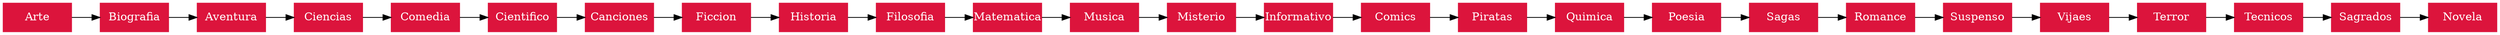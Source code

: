 digraph G{
rankdir=LR;
node [margin=0 shape=box width=1.2 color=crimson fontcolor=white style=filled ];
Arte->Biografia->Aventura->Ciencias->Comedia->Cientifico->Canciones->Ficcion->Historia->Filosofia->Matematica->Musica->Misterio->Informativo->Comics->Piratas->Quimica->Poesia->Sagas->Romance->Suspenso->Vijaes->Terror->Tecnicos->Sagrados->Novela
}